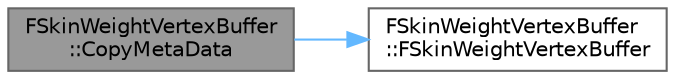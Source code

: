 digraph "FSkinWeightVertexBuffer::CopyMetaData"
{
 // INTERACTIVE_SVG=YES
 // LATEX_PDF_SIZE
  bgcolor="transparent";
  edge [fontname=Helvetica,fontsize=10,labelfontname=Helvetica,labelfontsize=10];
  node [fontname=Helvetica,fontsize=10,shape=box,height=0.2,width=0.4];
  rankdir="LR";
  Node1 [id="Node000001",label="FSkinWeightVertexBuffer\l::CopyMetaData",height=0.2,width=0.4,color="gray40", fillcolor="grey60", style="filled", fontcolor="black",tooltip=" "];
  Node1 -> Node2 [id="edge1_Node000001_Node000002",color="steelblue1",style="solid",tooltip=" "];
  Node2 [id="Node000002",label="FSkinWeightVertexBuffer\l::FSkinWeightVertexBuffer",height=0.2,width=0.4,color="grey40", fillcolor="white", style="filled",URL="$d4/d87/classFSkinWeightVertexBuffer.html#ac02bddc43df2465f80ba039d73f68945",tooltip="Default constructor."];
}
